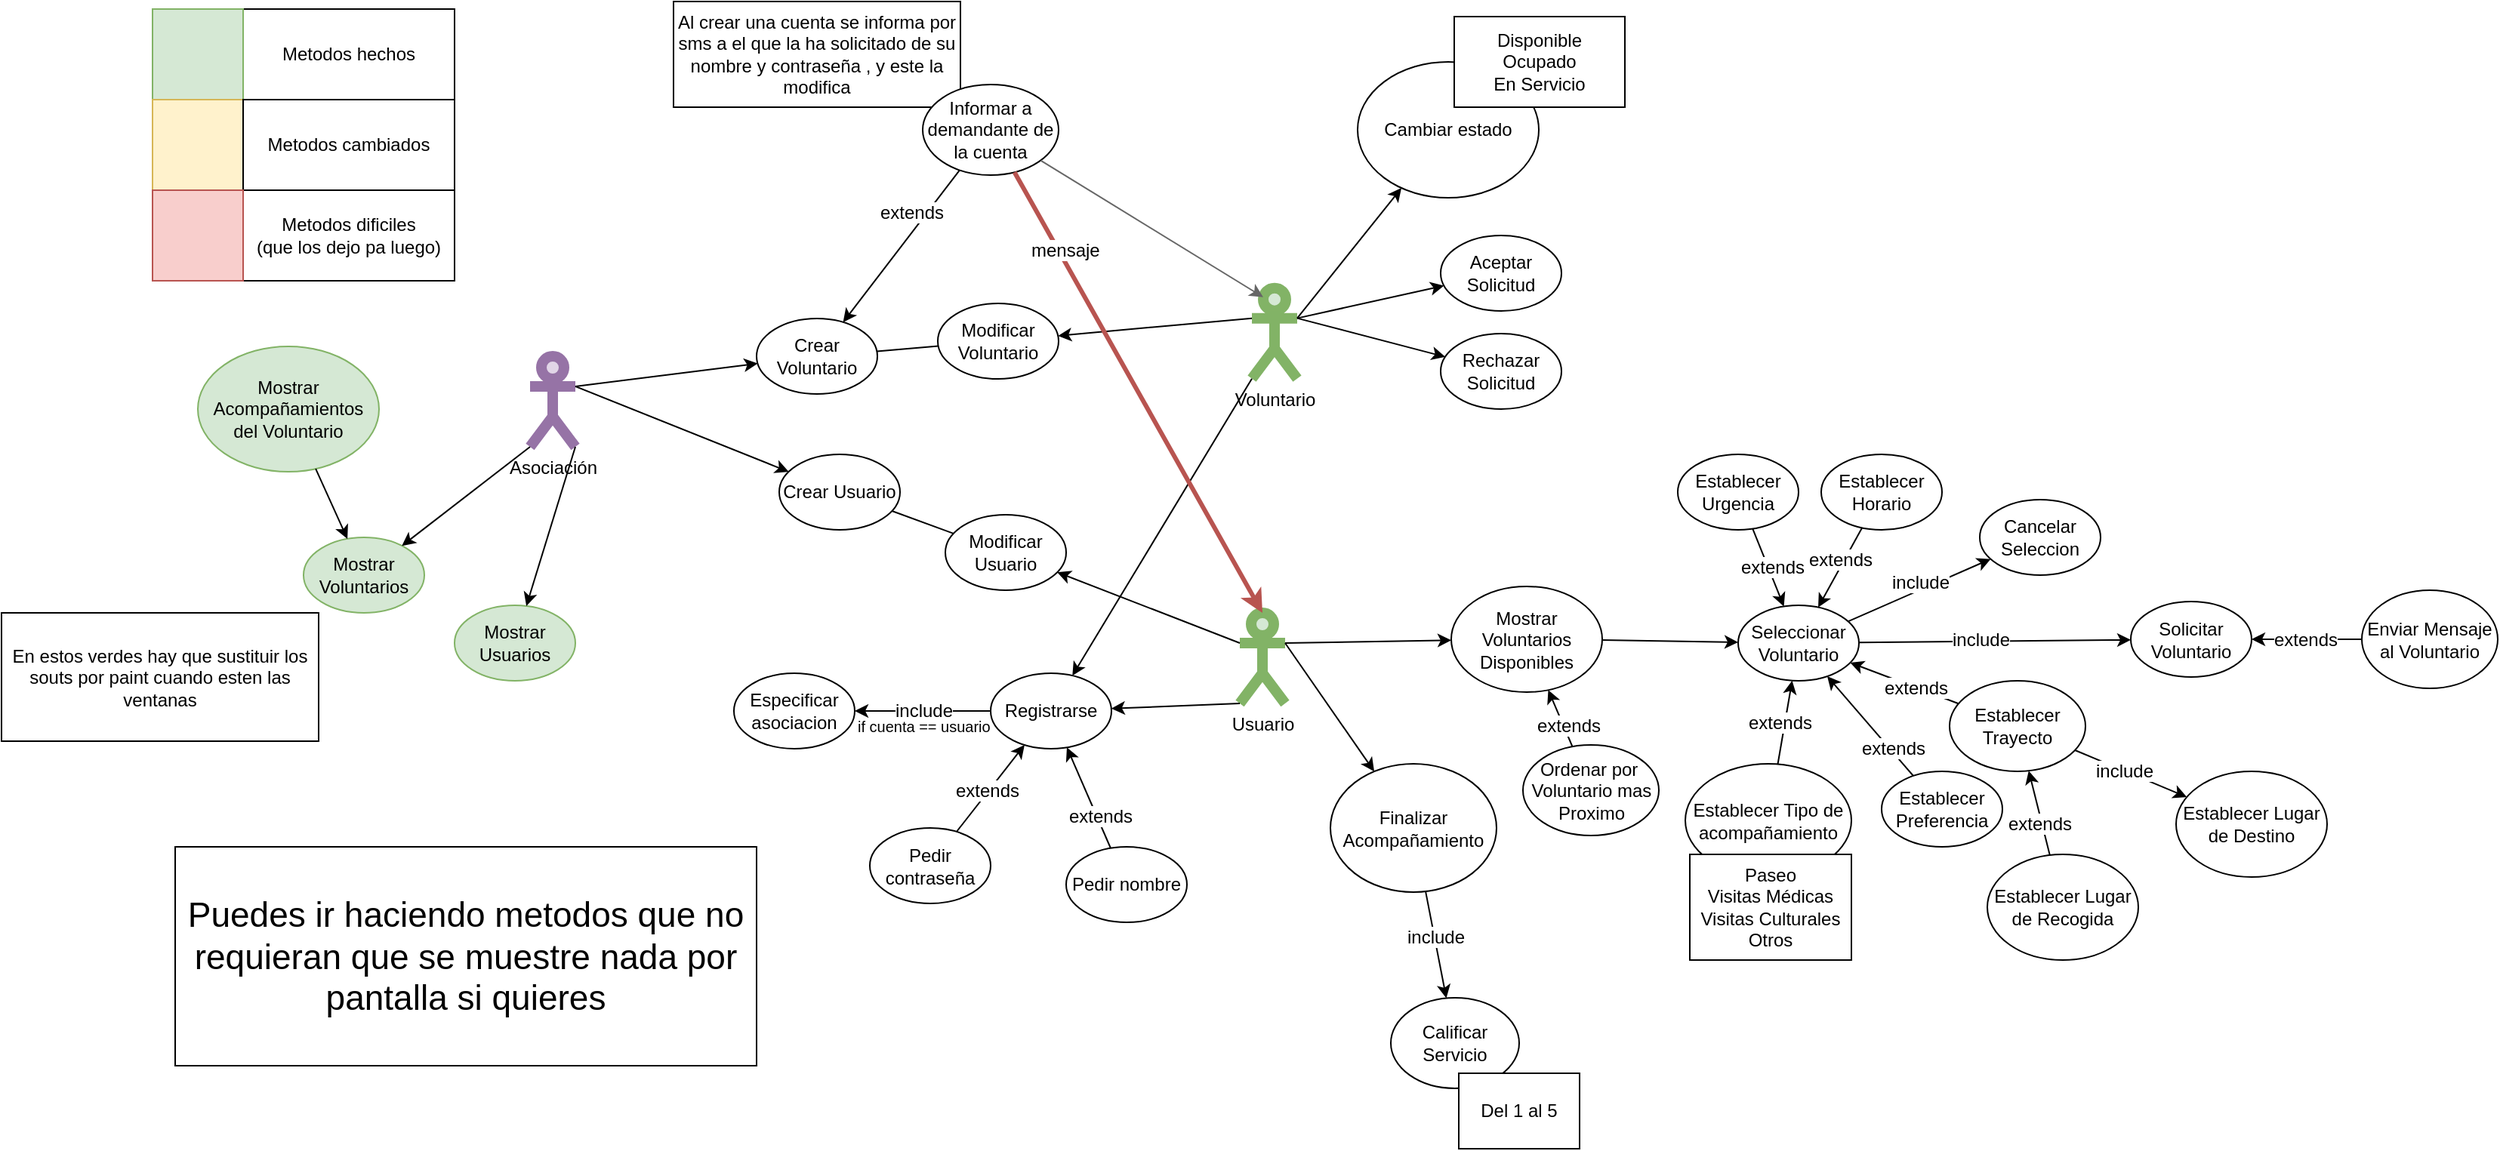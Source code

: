 <mxfile version="12.1.0" type="device" pages="1"><diagram id="xy8CVA_DMjoj1_LzGXAT" name="Page-1"><mxGraphModel dx="2235" dy="808" grid="1" gridSize="10" guides="1" tooltips="1" connect="1" arrows="1" fold="1" page="1" pageScale="1" pageWidth="827" pageHeight="1169" math="0" shadow="0"><root><mxCell id="0"/><mxCell id="1" parent="0"/><mxCell id="9z-6YQHR4iL6AIcqef-h-1" value="Usuario" style="shape=umlActor;verticalLabelPosition=bottom;labelBackgroundColor=#ffffff;verticalAlign=top;html=1;outlineConnect=0;fillColor=#d5e8d4;strokeColor=#82b366;strokeWidth=7;" parent="1" vertex="1"><mxGeometry x="500" y="435" width="30" height="60" as="geometry"/></mxCell><mxCell id="9z-6YQHR4iL6AIcqef-h-5" value="Voluntario" style="shape=umlActor;verticalLabelPosition=bottom;labelBackgroundColor=#ffffff;verticalAlign=top;html=1;outlineConnect=0;fillColor=#d5e8d4;strokeColor=#82b366;strokeWidth=7;" parent="1" vertex="1"><mxGeometry x="508" y="219.833" width="30" height="60" as="geometry"/></mxCell><mxCell id="9z-6YQHR4iL6AIcqef-h-6" value="Asociación" style="shape=umlActor;verticalLabelPosition=bottom;labelBackgroundColor=#ffffff;verticalAlign=top;html=1;outlineConnect=0;fillColor=#e1d5e7;strokeColor=#9673a6;strokeWidth=7;" parent="1" vertex="1"><mxGeometry x="30" y="265" width="30" height="60" as="geometry"/></mxCell><mxCell id="9z-6YQHR4iL6AIcqef-h-9" value="Crear Voluntario" style="ellipse;whiteSpace=wrap;html=1;" parent="1" vertex="1"><mxGeometry x="180" y="240" width="80" height="50" as="geometry"/></mxCell><mxCell id="9z-6YQHR4iL6AIcqef-h-11" value="" style="endArrow=classic;html=1;exitX=1;exitY=0.333;exitDx=0;exitDy=0;exitPerimeter=0;" parent="1" source="9z-6YQHR4iL6AIcqef-h-6" target="EaNXZTyxqliSoWZAqqOV-1" edge="1"><mxGeometry width="50" height="50" relative="1" as="geometry"><mxPoint x="170" y="390" as="sourcePoint"/><mxPoint x="220" y="340" as="targetPoint"/></mxGeometry></mxCell><mxCell id="9z-6YQHR4iL6AIcqef-h-12" value="Modificar Voluntario" style="ellipse;whiteSpace=wrap;html=1;" parent="1" vertex="1"><mxGeometry x="300" y="230" width="80" height="50" as="geometry"/></mxCell><mxCell id="9z-6YQHR4iL6AIcqef-h-13" value="" style="endArrow=none;html=1;" parent="1" source="9z-6YQHR4iL6AIcqef-h-9" target="9z-6YQHR4iL6AIcqef-h-12" edge="1"><mxGeometry width="50" height="50" relative="1" as="geometry"><mxPoint x="225" y="360" as="sourcePoint"/><mxPoint x="275" y="310" as="targetPoint"/></mxGeometry></mxCell><mxCell id="9z-6YQHR4iL6AIcqef-h-14" value="" style="endArrow=classic;html=1;exitX=0;exitY=0.333;exitDx=0;exitDy=0;exitPerimeter=0;" parent="1" source="9z-6YQHR4iL6AIcqef-h-5" target="9z-6YQHR4iL6AIcqef-h-12" edge="1"><mxGeometry width="50" height="50" relative="1" as="geometry"><mxPoint x="380" y="320" as="sourcePoint"/><mxPoint x="430" y="270" as="targetPoint"/></mxGeometry></mxCell><mxCell id="9z-6YQHR4iL6AIcqef-h-15" value="" style="endArrow=classic;html=1;exitX=0;exitY=0.333;exitDx=0;exitDy=0;exitPerimeter=0;" parent="1" source="9z-6YQHR4iL6AIcqef-h-1" target="EaNXZTyxqliSoWZAqqOV-3" edge="1"><mxGeometry width="50" height="50" relative="1" as="geometry"><mxPoint x="390" y="470" as="sourcePoint"/><mxPoint x="440" y="420" as="targetPoint"/></mxGeometry></mxCell><mxCell id="9z-6YQHR4iL6AIcqef-h-16" value="Registrarse" style="ellipse;whiteSpace=wrap;html=1;" parent="1" vertex="1"><mxGeometry x="335" y="475" width="80" height="50" as="geometry"/></mxCell><mxCell id="9z-6YQHR4iL6AIcqef-h-17" value="" style="endArrow=classic;html=1;exitX=0;exitY=1;exitDx=0;exitDy=0;exitPerimeter=0;" parent="1" source="9z-6YQHR4iL6AIcqef-h-5" target="9z-6YQHR4iL6AIcqef-h-16" edge="1"><mxGeometry width="50" height="50" relative="1" as="geometry"><mxPoint x="420" y="370" as="sourcePoint"/><mxPoint x="470" y="320" as="targetPoint"/></mxGeometry></mxCell><mxCell id="9z-6YQHR4iL6AIcqef-h-18" value="" style="endArrow=classic;html=1;exitX=0;exitY=1;exitDx=0;exitDy=0;exitPerimeter=0;" parent="1" source="9z-6YQHR4iL6AIcqef-h-1" target="9z-6YQHR4iL6AIcqef-h-16" edge="1"><mxGeometry width="50" height="50" relative="1" as="geometry"><mxPoint x="370" y="530" as="sourcePoint"/><mxPoint x="420" y="480" as="targetPoint"/></mxGeometry></mxCell><mxCell id="9z-6YQHR4iL6AIcqef-h-20" value="Pedir nombre" style="ellipse;whiteSpace=wrap;html=1;" parent="1" vertex="1"><mxGeometry x="385" y="590" width="80" height="50" as="geometry"/></mxCell><mxCell id="9z-6YQHR4iL6AIcqef-h-21" value="" style="endArrow=classic;html=1;" parent="1" source="9z-6YQHR4iL6AIcqef-h-20" target="9z-6YQHR4iL6AIcqef-h-16" edge="1"><mxGeometry width="50" height="50" relative="1" as="geometry"><mxPoint x="235" y="600" as="sourcePoint"/><mxPoint x="285" y="550" as="targetPoint"/></mxGeometry></mxCell><mxCell id="9z-6YQHR4iL6AIcqef-h-22" value="Pedir contraseña" style="ellipse;whiteSpace=wrap;html=1;" parent="1" vertex="1"><mxGeometry x="255" y="577.5" width="80" height="50" as="geometry"/></mxCell><mxCell id="9z-6YQHR4iL6AIcqef-h-23" value="" style="endArrow=classic;html=1;" parent="1" source="9z-6YQHR4iL6AIcqef-h-22" target="9z-6YQHR4iL6AIcqef-h-16" edge="1"><mxGeometry width="50" height="50" relative="1" as="geometry"><mxPoint x="245" y="600" as="sourcePoint"/><mxPoint x="295" y="550" as="targetPoint"/></mxGeometry></mxCell><mxCell id="9z-6YQHR4iL6AIcqef-h-24" value="Especificar asociacion" style="ellipse;whiteSpace=wrap;html=1;" parent="1" vertex="1"><mxGeometry x="165" y="475" width="80" height="50" as="geometry"/></mxCell><mxCell id="9z-6YQHR4iL6AIcqef-h-25" value="" style="endArrow=classic;html=1;" parent="1" source="9z-6YQHR4iL6AIcqef-h-16" target="9z-6YQHR4iL6AIcqef-h-24" edge="1"><mxGeometry width="50" height="50" relative="1" as="geometry"><mxPoint x="275" y="500" as="sourcePoint"/><mxPoint x="325" y="450" as="targetPoint"/></mxGeometry></mxCell><mxCell id="9z-6YQHR4iL6AIcqef-h-26" value="&lt;span style=&quot;background-color: rgb(255 , 255 , 255)&quot;&gt;include&lt;/span&gt;" style="text;html=1;resizable=0;points=[];autosize=1;align=left;verticalAlign=top;spacingTop=-4;" parent="1" vertex="1"><mxGeometry x="270" y="490" width="50" height="20" as="geometry"/></mxCell><mxCell id="9z-6YQHR4iL6AIcqef-h-27" value="&lt;span style=&quot;background-color: rgb(255 , 255 , 255)&quot;&gt;extends&lt;/span&gt;" style="text;html=1;resizable=0;points=[];autosize=1;align=left;verticalAlign=top;spacingTop=-4;" parent="1" vertex="1"><mxGeometry x="310" y="542.5" width="60" height="20" as="geometry"/></mxCell><mxCell id="9z-6YQHR4iL6AIcqef-h-29" value="&lt;span style=&quot;background-color: rgb(255 , 255 , 255)&quot;&gt;extends&lt;/span&gt;" style="text;html=1;resizable=0;points=[];autosize=1;align=left;verticalAlign=top;spacingTop=-4;" parent="1" vertex="1"><mxGeometry x="385" y="560" width="60" height="20" as="geometry"/></mxCell><mxCell id="9z-6YQHR4iL6AIcqef-h-30" value="&lt;font style=&quot;font-size: 10px&quot;&gt;if cuenta == usuario&lt;/font&gt;" style="text;html=1;resizable=0;points=[];autosize=1;align=left;verticalAlign=top;spacingTop=-4;" parent="1" vertex="1"><mxGeometry x="245" y="500" width="100" height="20" as="geometry"/></mxCell><mxCell id="9z-6YQHR4iL6AIcqef-h-32" value="" style="endArrow=classic;html=1;" parent="1" source="9z-6YQHR4iL6AIcqef-h-36" target="9z-6YQHR4iL6AIcqef-h-9" edge="1"><mxGeometry width="50" height="50" relative="1" as="geometry"><mxPoint x="266.777" y="147.43" as="sourcePoint"/><mxPoint x="195" y="110" as="targetPoint"/></mxGeometry></mxCell><mxCell id="9z-6YQHR4iL6AIcqef-h-33" value="&lt;span style=&quot;background-color: rgb(255 , 255 , 255)&quot;&gt;extends&lt;/span&gt;" style="text;html=1;resizable=0;points=[];autosize=1;align=left;verticalAlign=top;spacingTop=-4;" parent="1" vertex="1"><mxGeometry x="260" y="160" width="60" height="20" as="geometry"/></mxCell><mxCell id="9z-6YQHR4iL6AIcqef-h-35" value="Al crear una cuenta se informa por sms a el que la ha solicitado de su nombre y contraseña , y este la modifica" style="rounded=0;whiteSpace=wrap;html=1;" parent="1" vertex="1"><mxGeometry x="125" y="30" width="190" height="70" as="geometry"/></mxCell><mxCell id="9z-6YQHR4iL6AIcqef-h-36" value="Informar a demandante de la cuenta" style="ellipse;whiteSpace=wrap;html=1;" parent="1" vertex="1"><mxGeometry x="290" y="85" width="90" height="60" as="geometry"/></mxCell><mxCell id="9z-6YQHR4iL6AIcqef-h-37" value="Solicitar Voluntario" style="ellipse;whiteSpace=wrap;html=1;" parent="1" vertex="1"><mxGeometry x="1090" y="427.5" width="80" height="50" as="geometry"/></mxCell><mxCell id="9z-6YQHR4iL6AIcqef-h-39" value="Ordenar por&amp;nbsp; Voluntario mas Proximo" style="ellipse;whiteSpace=wrap;html=1;" parent="1" vertex="1"><mxGeometry x="687.5" y="522.5" width="90" height="60" as="geometry"/></mxCell><mxCell id="9z-6YQHR4iL6AIcqef-h-40" value="" style="endArrow=classic;html=1;" parent="1" source="9z-6YQHR4iL6AIcqef-h-39" target="7AxS1_8hJFUkUsZHmi1h-45" edge="1"><mxGeometry width="50" height="50" relative="1" as="geometry"><mxPoint x="965" y="810" as="sourcePoint"/><mxPoint x="913.864" y="699.99" as="targetPoint"/></mxGeometry></mxCell><mxCell id="9z-6YQHR4iL6AIcqef-h-41" value="&lt;span style=&quot;background-color: rgb(255 , 255 , 255)&quot;&gt;extends&lt;/span&gt;" style="text;html=1;resizable=0;points=[];autosize=1;align=left;verticalAlign=top;spacingTop=-4;" parent="1" vertex="1"><mxGeometry x="695" y="500" width="60" height="20" as="geometry"/></mxCell><mxCell id="9z-6YQHR4iL6AIcqef-h-42" value="Seleccionar Voluntario" style="ellipse;whiteSpace=wrap;html=1;" parent="1" vertex="1"><mxGeometry x="830" y="430" width="80" height="50" as="geometry"/></mxCell><mxCell id="9z-6YQHR4iL6AIcqef-h-43" value="" style="endArrow=classic;html=1;" parent="1" source="9z-6YQHR4iL6AIcqef-h-42" target="9z-6YQHR4iL6AIcqef-h-37" edge="1"><mxGeometry width="50" height="50" relative="1" as="geometry"><mxPoint x="950" y="430" as="sourcePoint"/><mxPoint x="1000" y="380" as="targetPoint"/></mxGeometry></mxCell><mxCell id="9z-6YQHR4iL6AIcqef-h-48" value="Establecer Urgencia" style="ellipse;whiteSpace=wrap;html=1;" parent="1" vertex="1"><mxGeometry x="790" y="330" width="80" height="50" as="geometry"/></mxCell><mxCell id="9z-6YQHR4iL6AIcqef-h-49" value="" style="endArrow=classic;html=1;" parent="1" source="9z-6YQHR4iL6AIcqef-h-48" target="9z-6YQHR4iL6AIcqef-h-42" edge="1"><mxGeometry width="50" height="50" relative="1" as="geometry"><mxPoint x="840" y="380" as="sourcePoint"/><mxPoint x="890" y="330" as="targetPoint"/></mxGeometry></mxCell><mxCell id="9z-6YQHR4iL6AIcqef-h-50" value="&lt;span style=&quot;background-color: rgb(255 , 255 , 255)&quot;&gt;extends&lt;/span&gt;" style="text;html=1;resizable=0;points=[];autosize=1;align=left;verticalAlign=top;spacingTop=-4;" parent="1" vertex="1"><mxGeometry x="830" y="395" width="60" height="20" as="geometry"/></mxCell><mxCell id="9z-6YQHR4iL6AIcqef-h-51" value="" style="endArrow=classic;html=1;entryX=0.25;entryY=0.1;entryDx=0;entryDy=0;entryPerimeter=0;fillColor=#f5f5f5;strokeColor=#666666;" parent="1" source="9z-6YQHR4iL6AIcqef-h-36" target="9z-6YQHR4iL6AIcqef-h-5" edge="1"><mxGeometry width="50" height="50" relative="1" as="geometry"><mxPoint x="400" y="230" as="sourcePoint"/><mxPoint x="450" y="180" as="targetPoint"/></mxGeometry></mxCell><mxCell id="9z-6YQHR4iL6AIcqef-h-52" value="" style="endArrow=classic;html=1;entryX=0.5;entryY=0;entryDx=0;entryDy=0;entryPerimeter=0;fillColor=#f8cecc;strokeColor=#b85450;strokeWidth=3;" parent="1" source="9z-6YQHR4iL6AIcqef-h-36" target="9z-6YQHR4iL6AIcqef-h-1" edge="1"><mxGeometry width="50" height="50" relative="1" as="geometry"><mxPoint x="331.645" y="207.412" as="sourcePoint"/><mxPoint x="517.5" y="296" as="targetPoint"/></mxGeometry></mxCell><mxCell id="7AxS1_8hJFUkUsZHmi1h-1" value="Establecer Preferencia" style="ellipse;whiteSpace=wrap;html=1;" parent="1" vertex="1"><mxGeometry x="925" y="540" width="80" height="50" as="geometry"/></mxCell><mxCell id="7AxS1_8hJFUkUsZHmi1h-2" value="" style="endArrow=classic;html=1;" parent="1" source="7AxS1_8hJFUkUsZHmi1h-1" target="9z-6YQHR4iL6AIcqef-h-42" edge="1"><mxGeometry width="50" height="50" relative="1" as="geometry"><mxPoint x="1040" y="390.0" as="sourcePoint"/><mxPoint x="1040" y="440.0" as="targetPoint"/></mxGeometry></mxCell><mxCell id="7AxS1_8hJFUkUsZHmi1h-3" value="&lt;span style=&quot;background-color: rgb(255 , 255 , 255)&quot;&gt;extends&lt;/span&gt;" style="text;html=1;resizable=0;points=[];autosize=1;align=left;verticalAlign=top;spacingTop=-4;" parent="1" vertex="1"><mxGeometry x="910" y="515" width="60" height="20" as="geometry"/></mxCell><mxCell id="7AxS1_8hJFUkUsZHmi1h-5" value="Cancelar Seleccion" style="ellipse;whiteSpace=wrap;html=1;" parent="1" vertex="1"><mxGeometry x="990" y="360" width="80" height="50" as="geometry"/></mxCell><mxCell id="7AxS1_8hJFUkUsZHmi1h-6" value="" style="endArrow=classic;html=1;" parent="1" source="9z-6YQHR4iL6AIcqef-h-42" target="7AxS1_8hJFUkUsZHmi1h-5" edge="1"><mxGeometry width="50" height="50" relative="1" as="geometry"><mxPoint x="950" y="300" as="sourcePoint"/><mxPoint x="1000" y="250" as="targetPoint"/></mxGeometry></mxCell><mxCell id="7AxS1_8hJFUkUsZHmi1h-7" value="&lt;span style=&quot;background-color: rgb(255 , 255 , 255)&quot;&gt;include&lt;/span&gt;" style="text;html=1;resizable=0;points=[];autosize=1;align=left;verticalAlign=top;spacingTop=-4;" parent="1" vertex="1"><mxGeometry x="930" y="405" width="50" height="20" as="geometry"/></mxCell><mxCell id="7AxS1_8hJFUkUsZHmi1h-8" value="Cambiar estado" style="ellipse;whiteSpace=wrap;html=1;" parent="1" vertex="1"><mxGeometry x="578" y="70" width="120" height="90" as="geometry"/></mxCell><mxCell id="7AxS1_8hJFUkUsZHmi1h-9" value="" style="endArrow=classic;html=1;exitX=1;exitY=0.333;exitDx=0;exitDy=0;exitPerimeter=0;" parent="1" source="9z-6YQHR4iL6AIcqef-h-5" target="7AxS1_8hJFUkUsZHmi1h-8" edge="1"><mxGeometry width="50" height="50" relative="1" as="geometry"><mxPoint x="588" y="160" as="sourcePoint"/><mxPoint x="638" y="110" as="targetPoint"/></mxGeometry></mxCell><mxCell id="7AxS1_8hJFUkUsZHmi1h-10" value="&lt;span style=&quot;background-color: rgb(255 , 255 , 255)&quot;&gt;include&lt;/span&gt;" style="text;html=1;resizable=0;points=[];autosize=1;align=left;verticalAlign=top;spacingTop=-4;" parent="1" vertex="1"><mxGeometry x="970" y="442.5" width="50" height="20" as="geometry"/></mxCell><mxCell id="7AxS1_8hJFUkUsZHmi1h-11" value="Enviar Mensaje al Voluntario" style="ellipse;whiteSpace=wrap;html=1;" parent="1" vertex="1"><mxGeometry x="1243" y="420" width="90" height="65" as="geometry"/></mxCell><mxCell id="7AxS1_8hJFUkUsZHmi1h-12" value="" style="endArrow=classic;html=1;" parent="1" source="7AxS1_8hJFUkUsZHmi1h-11" target="9z-6YQHR4iL6AIcqef-h-37" edge="1"><mxGeometry width="50" height="50" relative="1" as="geometry"><mxPoint x="1123" y="397.5" as="sourcePoint"/><mxPoint x="1173" y="347.5" as="targetPoint"/></mxGeometry></mxCell><mxCell id="7AxS1_8hJFUkUsZHmi1h-13" value="&lt;span style=&quot;background-color: rgb(255 , 255 , 255)&quot;&gt;extends&lt;/span&gt;" style="text;html=1;resizable=0;points=[];autosize=1;align=left;verticalAlign=top;spacingTop=-4;" parent="1" vertex="1"><mxGeometry x="1183" y="442.5" width="60" height="20" as="geometry"/></mxCell><mxCell id="7AxS1_8hJFUkUsZHmi1h-14" value="Aceptar Solicitud" style="ellipse;whiteSpace=wrap;html=1;" parent="1" vertex="1"><mxGeometry x="633" y="185" width="80" height="50" as="geometry"/></mxCell><mxCell id="7AxS1_8hJFUkUsZHmi1h-15" value="Rechazar Solicitud" style="ellipse;whiteSpace=wrap;html=1;" parent="1" vertex="1"><mxGeometry x="633" y="250" width="80" height="50" as="geometry"/></mxCell><mxCell id="7AxS1_8hJFUkUsZHmi1h-16" value="" style="endArrow=classic;html=1;exitX=1;exitY=0.333;exitDx=0;exitDy=0;exitPerimeter=0;" parent="1" source="9z-6YQHR4iL6AIcqef-h-5" target="7AxS1_8hJFUkUsZHmi1h-14" edge="1"><mxGeometry width="50" height="50" relative="1" as="geometry"><mxPoint x="588" y="280" as="sourcePoint"/><mxPoint x="638" y="230" as="targetPoint"/></mxGeometry></mxCell><mxCell id="7AxS1_8hJFUkUsZHmi1h-17" value="" style="endArrow=classic;html=1;exitX=1;exitY=0.333;exitDx=0;exitDy=0;exitPerimeter=0;" parent="1" source="9z-6YQHR4iL6AIcqef-h-5" target="7AxS1_8hJFUkUsZHmi1h-15" edge="1"><mxGeometry width="50" height="50" relative="1" as="geometry"><mxPoint x="548" y="230.0" as="sourcePoint"/><mxPoint x="643.261" y="222.853" as="targetPoint"/></mxGeometry></mxCell><mxCell id="7AxS1_8hJFUkUsZHmi1h-19" value="Establecer Tipo de acompañamiento" style="ellipse;whiteSpace=wrap;html=1;" parent="1" vertex="1"><mxGeometry x="795" y="535" width="110" height="75" as="geometry"/></mxCell><mxCell id="7AxS1_8hJFUkUsZHmi1h-20" value="" style="endArrow=classic;html=1;" parent="1" source="7AxS1_8hJFUkUsZHmi1h-19" target="9z-6YQHR4iL6AIcqef-h-42" edge="1"><mxGeometry width="50" height="50" relative="1" as="geometry"><mxPoint x="746.273" y="555.012" as="sourcePoint"/><mxPoint x="748.909" y="499.991" as="targetPoint"/></mxGeometry></mxCell><mxCell id="7AxS1_8hJFUkUsZHmi1h-21" value="&lt;span style=&quot;background-color: rgb(255 , 255 , 255)&quot;&gt;extends&lt;/span&gt;" style="text;html=1;resizable=0;points=[];autosize=1;align=left;verticalAlign=top;spacingTop=-4;" parent="1" vertex="1"><mxGeometry x="835" y="497.5" width="60" height="20" as="geometry"/></mxCell><mxCell id="7AxS1_8hJFUkUsZHmi1h-22" value="&lt;span style=&quot;white-space: normal&quot;&gt;Disponible&lt;/span&gt;&lt;br style=&quot;white-space: normal&quot;&gt;&lt;span style=&quot;white-space: normal&quot;&gt;Ocupado&lt;/span&gt;&lt;br style=&quot;white-space: normal&quot;&gt;&lt;span style=&quot;white-space: normal&quot;&gt;En Servicio&lt;/span&gt;" style="rounded=0;whiteSpace=wrap;html=1;" parent="1" vertex="1"><mxGeometry x="642" y="40" width="113" height="60" as="geometry"/></mxCell><mxCell id="7AxS1_8hJFUkUsZHmi1h-23" value="Paseo&lt;br&gt;Visitas Médicas&lt;br&gt;Visitas Culturales&lt;br&gt;Otros" style="rounded=0;whiteSpace=wrap;html=1;" parent="1" vertex="1"><mxGeometry x="798" y="595" width="107" height="70" as="geometry"/></mxCell><mxCell id="7AxS1_8hJFUkUsZHmi1h-24" value="Establecer Horario" style="ellipse;whiteSpace=wrap;html=1;" parent="1" vertex="1"><mxGeometry x="885" y="330" width="80" height="50" as="geometry"/></mxCell><mxCell id="7AxS1_8hJFUkUsZHmi1h-26" value="" style="endArrow=classic;html=1;" parent="1" source="7AxS1_8hJFUkUsZHmi1h-24" target="9z-6YQHR4iL6AIcqef-h-42" edge="1"><mxGeometry width="50" height="50" relative="1" as="geometry"><mxPoint x="849.615" y="389.267" as="sourcePoint"/><mxPoint x="870.299" y="440.746" as="targetPoint"/></mxGeometry></mxCell><mxCell id="7AxS1_8hJFUkUsZHmi1h-27" value="&lt;span style=&quot;background-color: rgb(255 , 255 , 255)&quot;&gt;extends&lt;/span&gt;" style="text;html=1;resizable=0;points=[];autosize=1;align=left;verticalAlign=top;spacingTop=-4;" parent="1" vertex="1"><mxGeometry x="875" y="390" width="60" height="20" as="geometry"/></mxCell><mxCell id="7AxS1_8hJFUkUsZHmi1h-28" value="Establecer Trayecto" style="ellipse;whiteSpace=wrap;html=1;" parent="1" vertex="1"><mxGeometry x="970" y="480" width="90" height="60" as="geometry"/></mxCell><mxCell id="7AxS1_8hJFUkUsZHmi1h-29" value="" style="endArrow=classic;html=1;" parent="1" source="7AxS1_8hJFUkUsZHmi1h-28" target="9z-6YQHR4iL6AIcqef-h-42" edge="1"><mxGeometry width="50" height="50" relative="1" as="geometry"><mxPoint x="910" y="510" as="sourcePoint"/><mxPoint x="960" y="460" as="targetPoint"/></mxGeometry></mxCell><mxCell id="7AxS1_8hJFUkUsZHmi1h-30" value="&lt;span style=&quot;background-color: rgb(255 , 255 , 255)&quot;&gt;extends&lt;/span&gt;" style="text;html=1;resizable=0;points=[];autosize=1;align=left;verticalAlign=top;spacingTop=-4;" parent="1" vertex="1"><mxGeometry x="925" y="475" width="60" height="20" as="geometry"/></mxCell><mxCell id="7AxS1_8hJFUkUsZHmi1h-31" value="Establecer Lugar de Recogida" style="ellipse;whiteSpace=wrap;html=1;" parent="1" vertex="1"><mxGeometry x="995" y="595" width="100" height="70" as="geometry"/></mxCell><mxCell id="7AxS1_8hJFUkUsZHmi1h-32" value="Establecer Lugar de Destino" style="ellipse;whiteSpace=wrap;html=1;" parent="1" vertex="1"><mxGeometry x="1120" y="540" width="100" height="70" as="geometry"/></mxCell><mxCell id="7AxS1_8hJFUkUsZHmi1h-33" value="" style="endArrow=classic;html=1;" parent="1" source="7AxS1_8hJFUkUsZHmi1h-31" target="7AxS1_8hJFUkUsZHmi1h-28" edge="1"><mxGeometry width="50" height="50" relative="1" as="geometry"><mxPoint x="1050" y="570" as="sourcePoint"/><mxPoint x="1100" y="520" as="targetPoint"/></mxGeometry></mxCell><mxCell id="7AxS1_8hJFUkUsZHmi1h-36" value="&lt;span style=&quot;background-color: rgb(255 , 255 , 255)&quot;&gt;extends&lt;/span&gt;" style="text;html=1;resizable=0;points=[];autosize=1;align=left;verticalAlign=top;spacingTop=-4;" parent="1" vertex="1"><mxGeometry x="1007" y="565" width="60" height="20" as="geometry"/></mxCell><mxCell id="7AxS1_8hJFUkUsZHmi1h-37" value="" style="endArrow=classic;html=1;" parent="1" source="7AxS1_8hJFUkUsZHmi1h-28" target="7AxS1_8hJFUkUsZHmi1h-32" edge="1"><mxGeometry width="50" height="50" relative="1" as="geometry"><mxPoint x="1050" y="580" as="sourcePoint"/><mxPoint x="1100" y="530" as="targetPoint"/></mxGeometry></mxCell><mxCell id="7AxS1_8hJFUkUsZHmi1h-38" value="&lt;span style=&quot;background-color: rgb(255 , 255 , 255)&quot;&gt;include&lt;/span&gt;" style="text;html=1;resizable=0;points=[];autosize=1;align=left;verticalAlign=top;spacingTop=-4;" parent="1" vertex="1"><mxGeometry x="1065" y="530" width="50" height="20" as="geometry"/></mxCell><mxCell id="7AxS1_8hJFUkUsZHmi1h-39" value="Finalizar Acompañamiento" style="ellipse;whiteSpace=wrap;html=1;" parent="1" vertex="1"><mxGeometry x="560" y="535" width="110" height="85" as="geometry"/></mxCell><mxCell id="7AxS1_8hJFUkUsZHmi1h-40" value="" style="endArrow=classic;html=1;exitX=1;exitY=0.333;exitDx=0;exitDy=0;exitPerimeter=0;" parent="1" source="9z-6YQHR4iL6AIcqef-h-1" target="7AxS1_8hJFUkUsZHmi1h-39" edge="1"><mxGeometry width="50" height="50" relative="1" as="geometry"><mxPoint x="410" y="680" as="sourcePoint"/><mxPoint x="460" y="630" as="targetPoint"/></mxGeometry></mxCell><mxCell id="7AxS1_8hJFUkUsZHmi1h-41" value="Calificar Servicio" style="ellipse;whiteSpace=wrap;html=1;" parent="1" vertex="1"><mxGeometry x="600" y="690" width="85" height="60" as="geometry"/></mxCell><mxCell id="7AxS1_8hJFUkUsZHmi1h-42" value="" style="endArrow=classic;html=1;" parent="1" source="7AxS1_8hJFUkUsZHmi1h-39" target="7AxS1_8hJFUkUsZHmi1h-41" edge="1"><mxGeometry width="50" height="50" relative="1" as="geometry"><mxPoint x="520" y="710" as="sourcePoint"/><mxPoint x="570" y="660" as="targetPoint"/></mxGeometry></mxCell><mxCell id="7AxS1_8hJFUkUsZHmi1h-43" value="&lt;span style=&quot;background-color: rgb(255 , 255 , 255)&quot;&gt;include&lt;/span&gt;" style="text;html=1;resizable=0;points=[];autosize=1;align=left;verticalAlign=top;spacingTop=-4;" parent="1" vertex="1"><mxGeometry x="609" y="640" width="50" height="20" as="geometry"/></mxCell><mxCell id="7AxS1_8hJFUkUsZHmi1h-44" value="Del 1 al 5" style="rounded=0;whiteSpace=wrap;html=1;" parent="1" vertex="1"><mxGeometry x="645" y="740" width="80" height="50" as="geometry"/></mxCell><mxCell id="7AxS1_8hJFUkUsZHmi1h-45" value="Mostrar Voluntarios Disponibles" style="ellipse;whiteSpace=wrap;html=1;" parent="1" vertex="1"><mxGeometry x="640" y="417.5" width="100" height="70" as="geometry"/></mxCell><mxCell id="7AxS1_8hJFUkUsZHmi1h-46" value="" style="endArrow=classic;html=1;" parent="1" source="7AxS1_8hJFUkUsZHmi1h-45" target="9z-6YQHR4iL6AIcqef-h-42" edge="1"><mxGeometry width="50" height="50" relative="1" as="geometry"><mxPoint x="610" y="480" as="sourcePoint"/><mxPoint x="660" y="430" as="targetPoint"/></mxGeometry></mxCell><mxCell id="7AxS1_8hJFUkUsZHmi1h-47" value="" style="endArrow=classic;html=1;exitX=1;exitY=0.333;exitDx=0;exitDy=0;exitPerimeter=0;" parent="1" source="9z-6YQHR4iL6AIcqef-h-1" target="7AxS1_8hJFUkUsZHmi1h-45" edge="1"><mxGeometry width="50" height="50" relative="1" as="geometry"><mxPoint x="749.99" y="463.214" as="sourcePoint"/><mxPoint x="840.006" y="464.556" as="targetPoint"/></mxGeometry></mxCell><mxCell id="7AxS1_8hJFUkUsZHmi1h-48" value="Mostrar Voluntarios" style="ellipse;whiteSpace=wrap;html=1;fillColor=#d5e8d4;strokeColor=#82b366;" parent="1" vertex="1"><mxGeometry x="-120" y="385" width="80" height="50" as="geometry"/></mxCell><mxCell id="7AxS1_8hJFUkUsZHmi1h-49" value="Mostrar Usuarios" style="ellipse;whiteSpace=wrap;html=1;fillColor=#d5e8d4;strokeColor=#82b366;" parent="1" vertex="1"><mxGeometry x="-20" y="430" width="80" height="50" as="geometry"/></mxCell><mxCell id="7AxS1_8hJFUkUsZHmi1h-50" value="" style="endArrow=classic;html=1;exitX=1;exitY=1;exitDx=0;exitDy=0;exitPerimeter=0;" parent="1" source="9z-6YQHR4iL6AIcqef-h-6" target="7AxS1_8hJFUkUsZHmi1h-49" edge="1"><mxGeometry width="50" height="50" relative="1" as="geometry"><mxPoint x="40" y="430" as="sourcePoint"/><mxPoint x="90" y="380" as="targetPoint"/></mxGeometry></mxCell><mxCell id="7AxS1_8hJFUkUsZHmi1h-51" value="" style="endArrow=classic;html=1;exitX=0;exitY=1;exitDx=0;exitDy=0;exitPerimeter=0;" parent="1" source="9z-6YQHR4iL6AIcqef-h-6" target="7AxS1_8hJFUkUsZHmi1h-48" edge="1"><mxGeometry width="50" height="50" relative="1" as="geometry"><mxPoint x="-90" y="380" as="sourcePoint"/><mxPoint x="-40" y="330" as="targetPoint"/></mxGeometry></mxCell><mxCell id="7AxS1_8hJFUkUsZHmi1h-52" value="Mostrar Acompañamientos&lt;br&gt;del Voluntario" style="ellipse;whiteSpace=wrap;html=1;fillColor=#d5e8d4;strokeColor=#82b366;" parent="1" vertex="1"><mxGeometry x="-190" y="258.5" width="120" height="83" as="geometry"/></mxCell><mxCell id="7AxS1_8hJFUkUsZHmi1h-53" value="" style="endArrow=classic;html=1;" parent="1" source="7AxS1_8hJFUkUsZHmi1h-52" target="7AxS1_8hJFUkUsZHmi1h-48" edge="1"><mxGeometry width="50" height="50" relative="1" as="geometry"><mxPoint x="-190" y="460" as="sourcePoint"/><mxPoint x="-140" y="410" as="targetPoint"/></mxGeometry></mxCell><mxCell id="EaNXZTyxqliSoWZAqqOV-1" value="Crear Usuario" style="ellipse;whiteSpace=wrap;html=1;" parent="1" vertex="1"><mxGeometry x="195" y="330" width="80" height="50" as="geometry"/></mxCell><mxCell id="EaNXZTyxqliSoWZAqqOV-2" value="" style="endArrow=classic;html=1;exitX=1;exitY=0.333;exitDx=0;exitDy=0;exitPerimeter=0;" parent="1" source="9z-6YQHR4iL6AIcqef-h-6" target="9z-6YQHR4iL6AIcqef-h-9" edge="1"><mxGeometry width="50" height="50" relative="1" as="geometry"><mxPoint x="70" y="295" as="sourcePoint"/><mxPoint x="175" y="360" as="targetPoint"/></mxGeometry></mxCell><mxCell id="EaNXZTyxqliSoWZAqqOV-3" value="Modificar Usuario" style="ellipse;whiteSpace=wrap;html=1;" parent="1" vertex="1"><mxGeometry x="305" y="370" width="80" height="50" as="geometry"/></mxCell><mxCell id="EaNXZTyxqliSoWZAqqOV-4" value="" style="endArrow=none;html=1;" parent="1" source="EaNXZTyxqliSoWZAqqOV-1" target="EaNXZTyxqliSoWZAqqOV-3" edge="1"><mxGeometry width="50" height="50" relative="1" as="geometry"><mxPoint x="258.284" y="312.678" as="sourcePoint"/><mxPoint x="321.716" y="312.322" as="targetPoint"/></mxGeometry></mxCell><mxCell id="kQdnHPBB4YEu5vfR7kE--3" value="Metodos hechos" style="rounded=0;whiteSpace=wrap;html=1;" vertex="1" parent="1"><mxGeometry x="-160" y="35" width="140" height="60" as="geometry"/></mxCell><mxCell id="kQdnHPBB4YEu5vfR7kE--4" value="" style="rounded=0;whiteSpace=wrap;html=1;fillColor=#d5e8d4;strokeColor=#82b366;" vertex="1" parent="1"><mxGeometry x="-220" y="35" width="60" height="60" as="geometry"/></mxCell><mxCell id="kQdnHPBB4YEu5vfR7kE--5" value="" style="rounded=0;whiteSpace=wrap;html=1;fillColor=#fff2cc;strokeColor=#d6b656;" vertex="1" parent="1"><mxGeometry x="-220" y="95" width="60" height="60" as="geometry"/></mxCell><mxCell id="kQdnHPBB4YEu5vfR7kE--6" value="Metodos cambiados" style="rounded=0;whiteSpace=wrap;html=1;" vertex="1" parent="1"><mxGeometry x="-160" y="95" width="140" height="60" as="geometry"/></mxCell><mxCell id="kQdnHPBB4YEu5vfR7kE--7" value="Metodos dificiles&lt;br&gt;(que los dejo pa luego)" style="rounded=0;whiteSpace=wrap;html=1;" vertex="1" parent="1"><mxGeometry x="-160" y="155" width="140" height="60" as="geometry"/></mxCell><mxCell id="kQdnHPBB4YEu5vfR7kE--8" value="" style="rounded=0;whiteSpace=wrap;html=1;fillColor=#f8cecc;strokeColor=#b85450;" vertex="1" parent="1"><mxGeometry x="-220" y="155" width="60" height="60" as="geometry"/></mxCell><mxCell id="kQdnHPBB4YEu5vfR7kE--9" value="&lt;span style=&quot;background-color: rgb(255 , 255 , 255)&quot;&gt;mensaje&lt;/span&gt;" style="text;html=1;resizable=0;points=[];autosize=1;align=left;verticalAlign=top;spacingTop=-4;" vertex="1" parent="1"><mxGeometry x="360" y="185" width="60" height="20" as="geometry"/></mxCell><mxCell id="kQdnHPBB4YEu5vfR7kE--10" value="En estos verdes hay que sustituir los souts por paint cuando esten las ventanas" style="rounded=0;whiteSpace=wrap;html=1;" vertex="1" parent="1"><mxGeometry x="-320" y="435" width="210" height="85" as="geometry"/></mxCell><mxCell id="kQdnHPBB4YEu5vfR7kE--11" value="&lt;font style=&quot;font-size: 23px&quot;&gt;Puedes ir haciendo metodos que no requieran que se muestre nada por pantalla si quieres&lt;/font&gt;" style="rounded=0;whiteSpace=wrap;html=1;" vertex="1" parent="1"><mxGeometry x="-205" y="590" width="385" height="145" as="geometry"/></mxCell></root></mxGraphModel></diagram></mxfile>